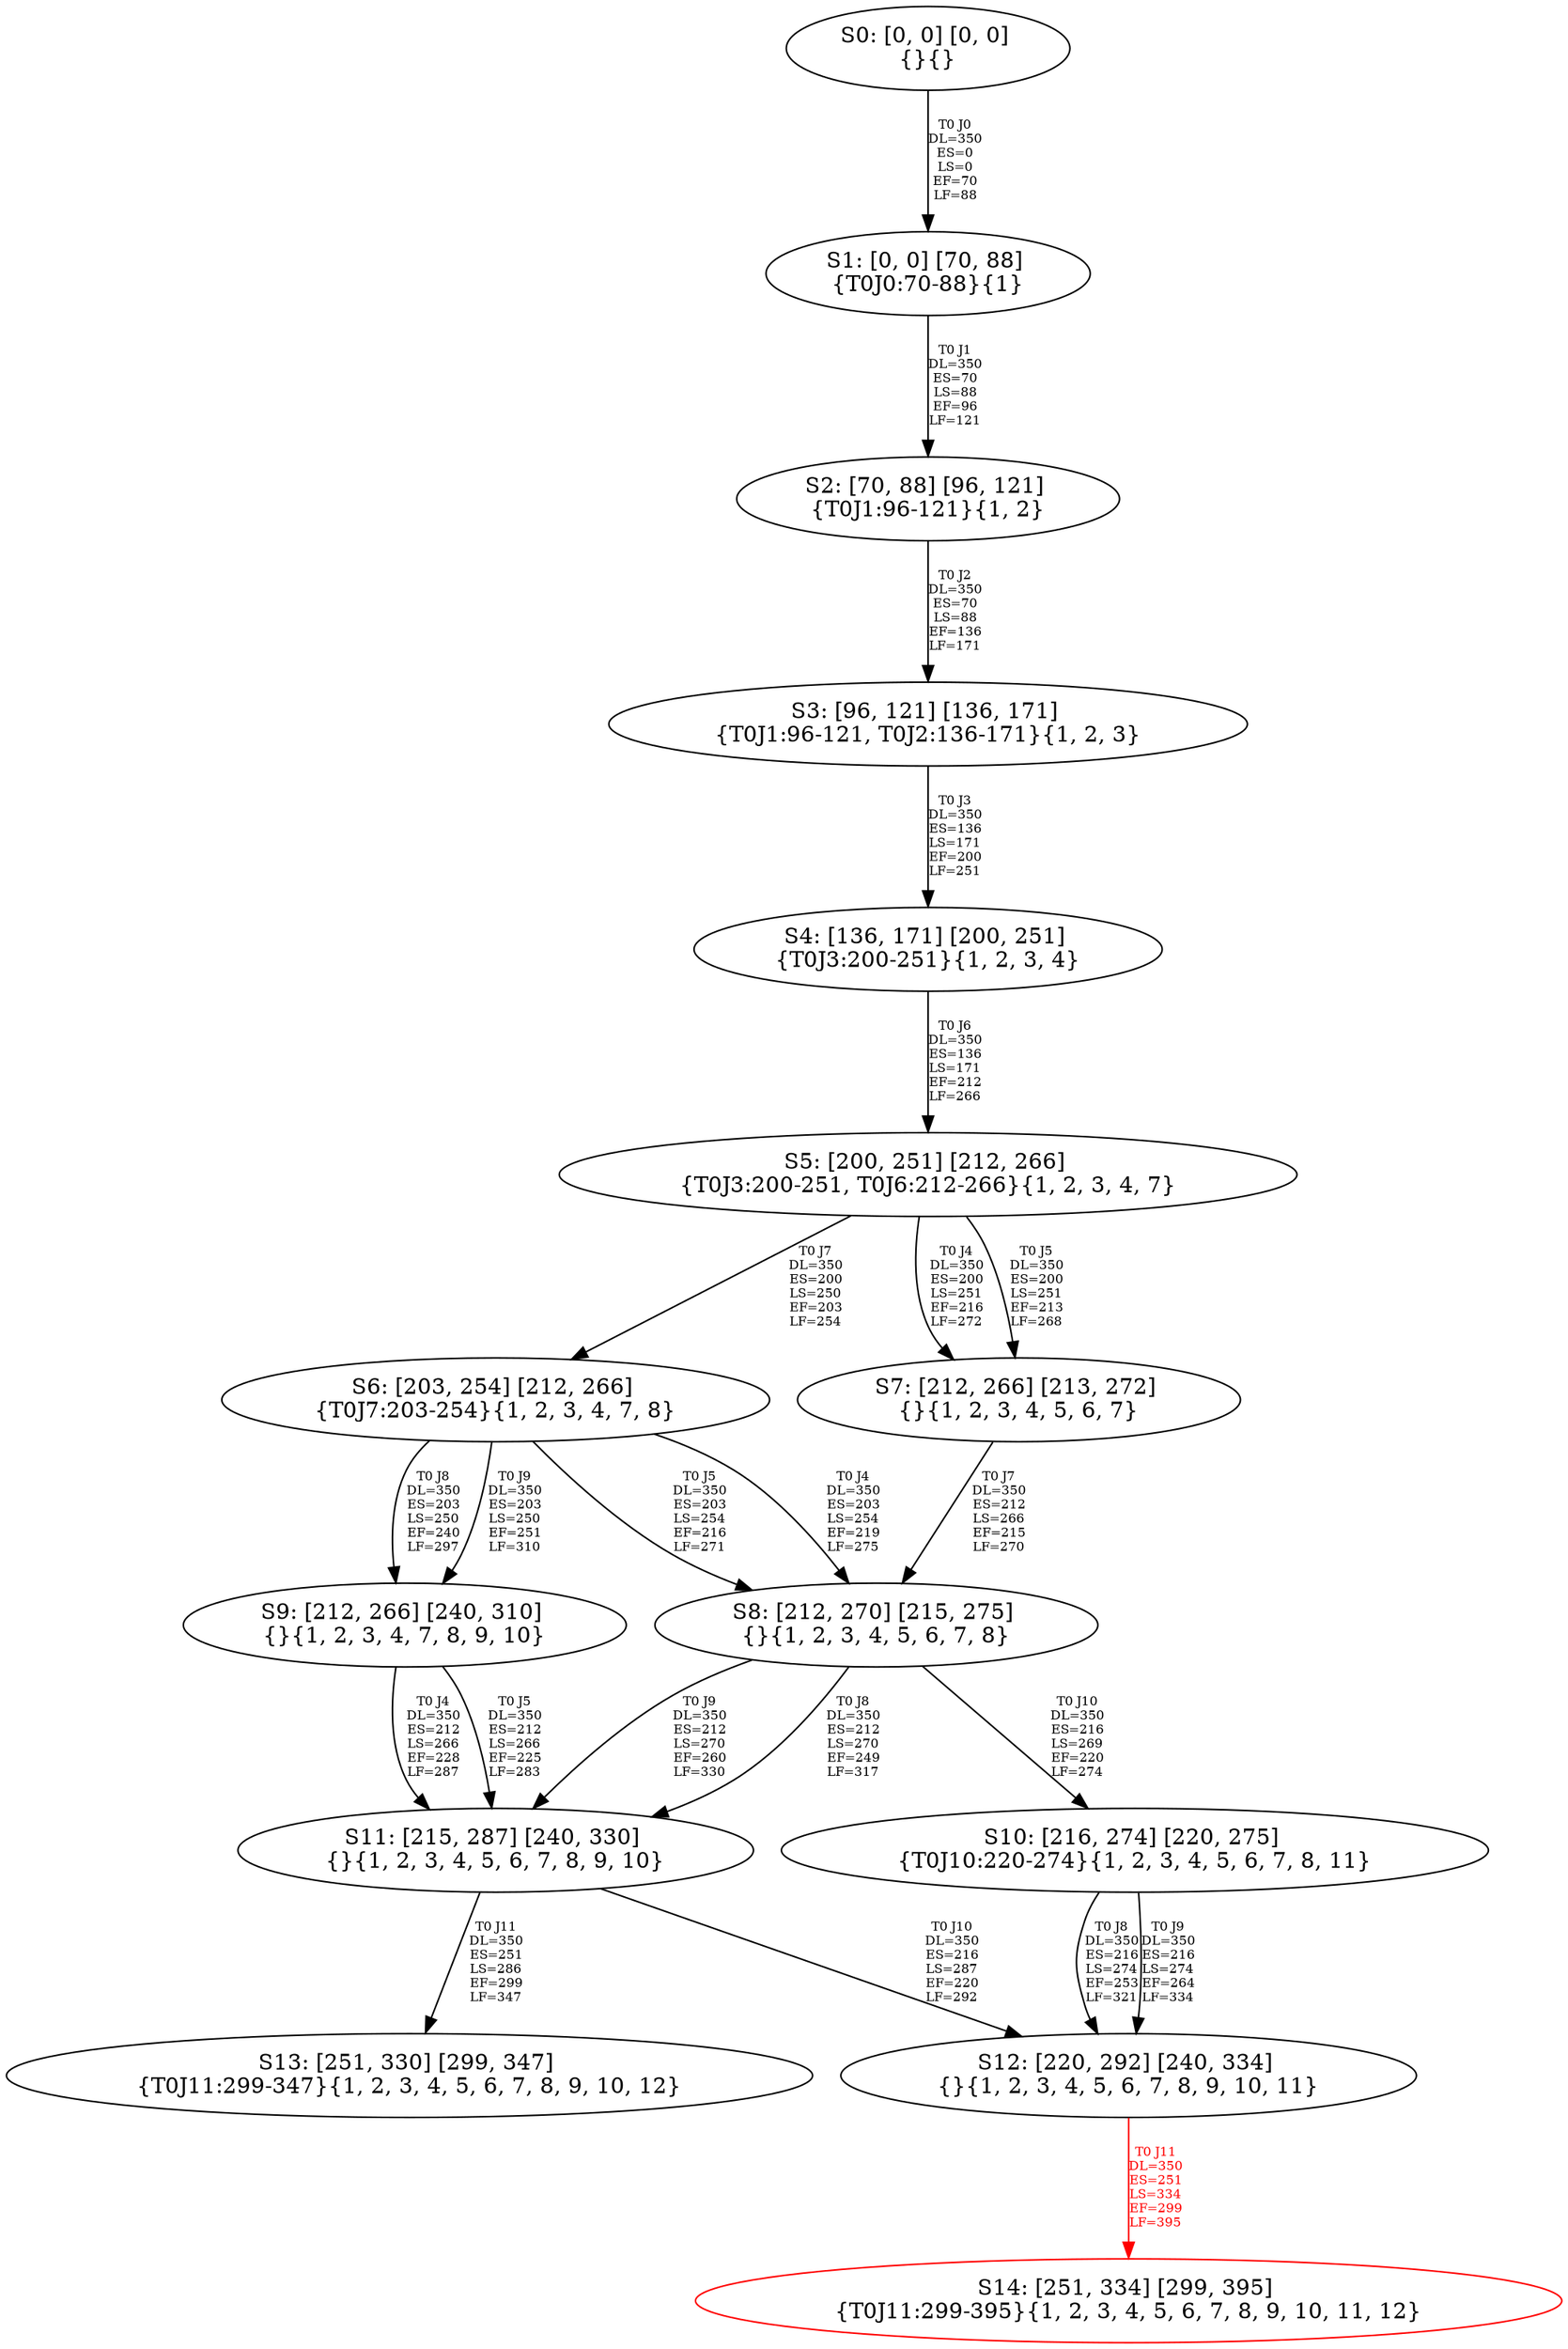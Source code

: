 digraph {
	S0[label="S0: [0, 0] [0, 0] \n{}{}"];
	S1[label="S1: [0, 0] [70, 88] \n{T0J0:70-88}{1}"];
	S2[label="S2: [70, 88] [96, 121] \n{T0J1:96-121}{1, 2}"];
	S3[label="S3: [96, 121] [136, 171] \n{T0J1:96-121, T0J2:136-171}{1, 2, 3}"];
	S4[label="S4: [136, 171] [200, 251] \n{T0J3:200-251}{1, 2, 3, 4}"];
	S5[label="S5: [200, 251] [212, 266] \n{T0J3:200-251, T0J6:212-266}{1, 2, 3, 4, 7}"];
	S6[label="S6: [203, 254] [212, 266] \n{T0J7:203-254}{1, 2, 3, 4, 7, 8}"];
	S7[label="S7: [212, 266] [213, 272] \n{}{1, 2, 3, 4, 5, 6, 7}"];
	S8[label="S8: [212, 270] [215, 275] \n{}{1, 2, 3, 4, 5, 6, 7, 8}"];
	S9[label="S9: [212, 266] [240, 310] \n{}{1, 2, 3, 4, 7, 8, 9, 10}"];
	S10[label="S10: [216, 274] [220, 275] \n{T0J10:220-274}{1, 2, 3, 4, 5, 6, 7, 8, 11}"];
	S11[label="S11: [215, 287] [240, 330] \n{}{1, 2, 3, 4, 5, 6, 7, 8, 9, 10}"];
	S12[label="S12: [220, 292] [240, 334] \n{}{1, 2, 3, 4, 5, 6, 7, 8, 9, 10, 11}"];
	S13[label="S13: [251, 330] [299, 347] \n{T0J11:299-347}{1, 2, 3, 4, 5, 6, 7, 8, 9, 10, 12}"];
	S14[label="S14: [251, 334] [299, 395] \n{T0J11:299-395}{1, 2, 3, 4, 5, 6, 7, 8, 9, 10, 11, 12}"];
	S0 -> S1[label="T0 J0\nDL=350\nES=0\nLS=0\nEF=70\nLF=88",fontsize=8];
	S1 -> S2[label="T0 J1\nDL=350\nES=70\nLS=88\nEF=96\nLF=121",fontsize=8];
	S2 -> S3[label="T0 J2\nDL=350\nES=70\nLS=88\nEF=136\nLF=171",fontsize=8];
	S3 -> S4[label="T0 J3\nDL=350\nES=136\nLS=171\nEF=200\nLF=251",fontsize=8];
	S4 -> S5[label="T0 J6\nDL=350\nES=136\nLS=171\nEF=212\nLF=266",fontsize=8];
	S5 -> S7[label="T0 J4\nDL=350\nES=200\nLS=251\nEF=216\nLF=272",fontsize=8];
	S5 -> S7[label="T0 J5\nDL=350\nES=200\nLS=251\nEF=213\nLF=268",fontsize=8];
	S5 -> S6[label="T0 J7\nDL=350\nES=200\nLS=250\nEF=203\nLF=254",fontsize=8];
	S6 -> S8[label="T0 J4\nDL=350\nES=203\nLS=254\nEF=219\nLF=275",fontsize=8];
	S6 -> S8[label="T0 J5\nDL=350\nES=203\nLS=254\nEF=216\nLF=271",fontsize=8];
	S6 -> S9[label="T0 J8\nDL=350\nES=203\nLS=250\nEF=240\nLF=297",fontsize=8];
	S6 -> S9[label="T0 J9\nDL=350\nES=203\nLS=250\nEF=251\nLF=310",fontsize=8];
	S7 -> S8[label="T0 J7\nDL=350\nES=212\nLS=266\nEF=215\nLF=270",fontsize=8];
	S8 -> S11[label="T0 J8\nDL=350\nES=212\nLS=270\nEF=249\nLF=317",fontsize=8];
	S8 -> S11[label="T0 J9\nDL=350\nES=212\nLS=270\nEF=260\nLF=330",fontsize=8];
	S8 -> S10[label="T0 J10\nDL=350\nES=216\nLS=269\nEF=220\nLF=274",fontsize=8];
	S9 -> S11[label="T0 J4\nDL=350\nES=212\nLS=266\nEF=228\nLF=287",fontsize=8];
	S9 -> S11[label="T0 J5\nDL=350\nES=212\nLS=266\nEF=225\nLF=283",fontsize=8];
	S10 -> S12[label="T0 J8\nDL=350\nES=216\nLS=274\nEF=253\nLF=321",fontsize=8];
	S10 -> S12[label="T0 J9\nDL=350\nES=216\nLS=274\nEF=264\nLF=334",fontsize=8];
	S11 -> S12[label="T0 J10\nDL=350\nES=216\nLS=287\nEF=220\nLF=292",fontsize=8];
	S11 -> S13[label="T0 J11\nDL=350\nES=251\nLS=286\nEF=299\nLF=347",fontsize=8];
	S12 -> S14[label="T0 J11\nDL=350\nES=251\nLS=334\nEF=299\nLF=395",color=Red,fontcolor=Red,fontsize=8];
S14[color=Red];
}

